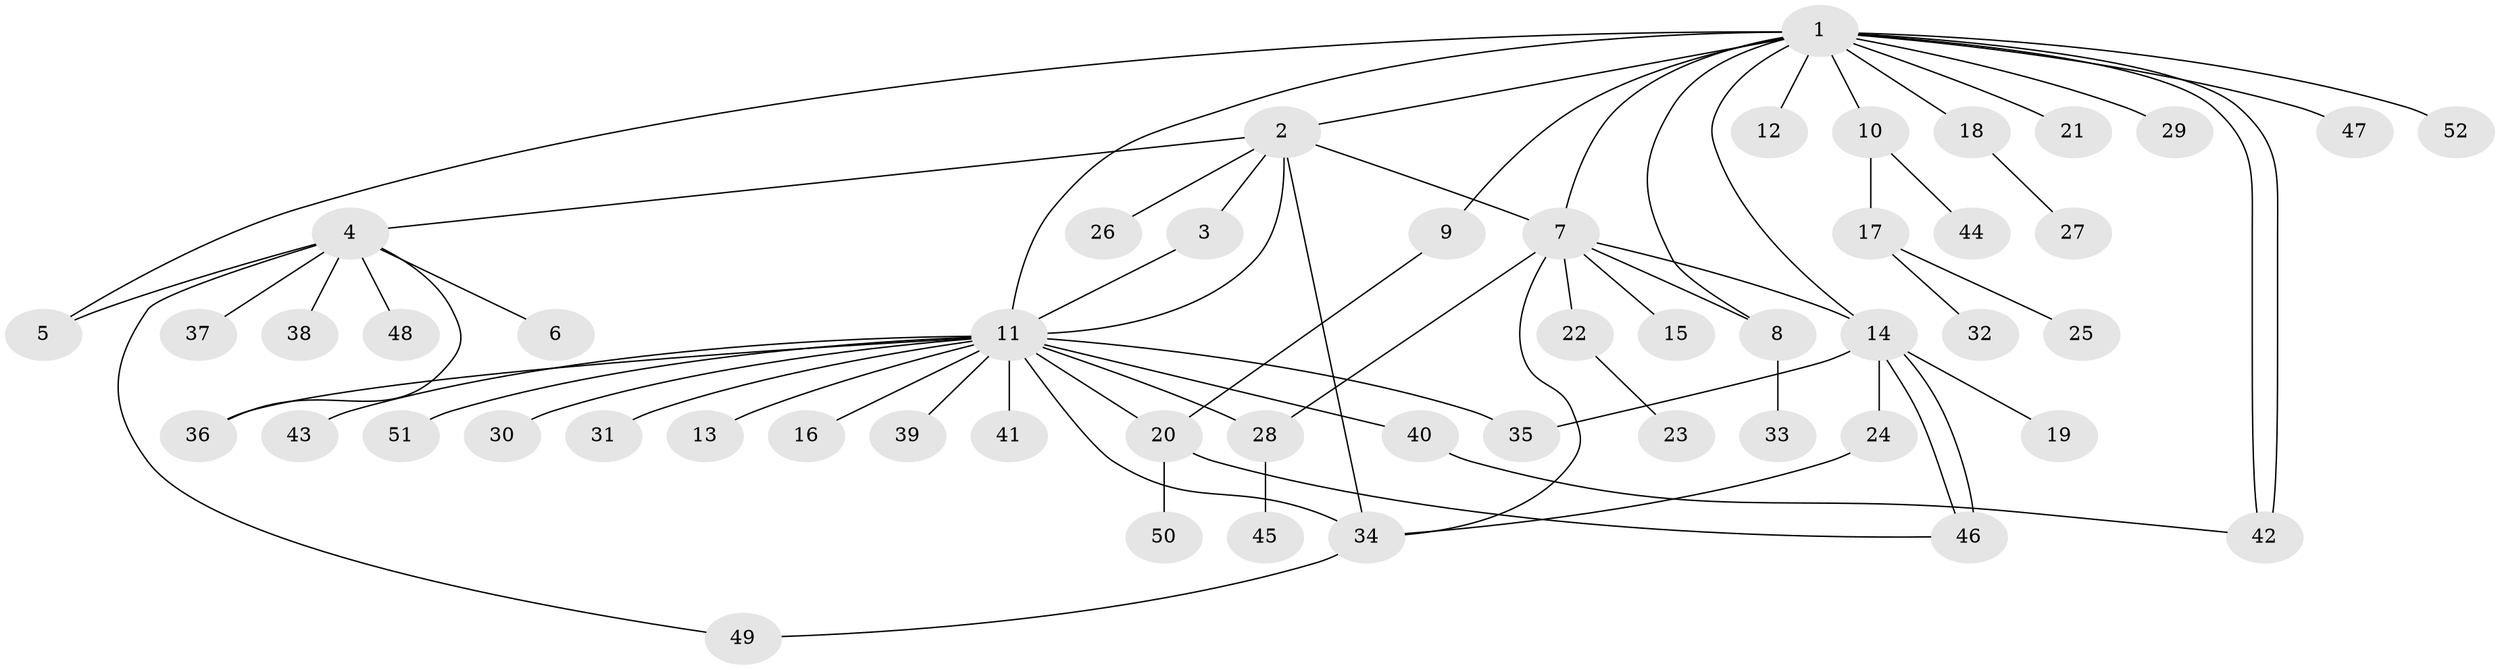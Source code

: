 // coarse degree distribution, {1: 0.8, 2: 0.05, 15: 0.05, 4: 0.05, 3: 0.05}
// Generated by graph-tools (version 1.1) at 2025/51/03/04/25 21:51:27]
// undirected, 52 vertices, 69 edges
graph export_dot {
graph [start="1"]
  node [color=gray90,style=filled];
  1;
  2;
  3;
  4;
  5;
  6;
  7;
  8;
  9;
  10;
  11;
  12;
  13;
  14;
  15;
  16;
  17;
  18;
  19;
  20;
  21;
  22;
  23;
  24;
  25;
  26;
  27;
  28;
  29;
  30;
  31;
  32;
  33;
  34;
  35;
  36;
  37;
  38;
  39;
  40;
  41;
  42;
  43;
  44;
  45;
  46;
  47;
  48;
  49;
  50;
  51;
  52;
  1 -- 2;
  1 -- 5;
  1 -- 7;
  1 -- 8;
  1 -- 9;
  1 -- 10;
  1 -- 11;
  1 -- 12;
  1 -- 14;
  1 -- 18;
  1 -- 21;
  1 -- 29;
  1 -- 42;
  1 -- 42;
  1 -- 47;
  1 -- 52;
  2 -- 3;
  2 -- 4;
  2 -- 7;
  2 -- 11;
  2 -- 26;
  2 -- 34;
  3 -- 11;
  4 -- 5;
  4 -- 6;
  4 -- 36;
  4 -- 37;
  4 -- 38;
  4 -- 48;
  4 -- 49;
  7 -- 8;
  7 -- 14;
  7 -- 15;
  7 -- 22;
  7 -- 28;
  7 -- 34;
  8 -- 33;
  9 -- 20;
  10 -- 17;
  10 -- 44;
  11 -- 13;
  11 -- 16;
  11 -- 20;
  11 -- 28;
  11 -- 30;
  11 -- 31;
  11 -- 34;
  11 -- 35;
  11 -- 36;
  11 -- 39;
  11 -- 40;
  11 -- 41;
  11 -- 43;
  11 -- 51;
  14 -- 19;
  14 -- 24;
  14 -- 35;
  14 -- 46;
  14 -- 46;
  17 -- 25;
  17 -- 32;
  18 -- 27;
  20 -- 46;
  20 -- 50;
  22 -- 23;
  24 -- 34;
  28 -- 45;
  34 -- 49;
  40 -- 42;
}
